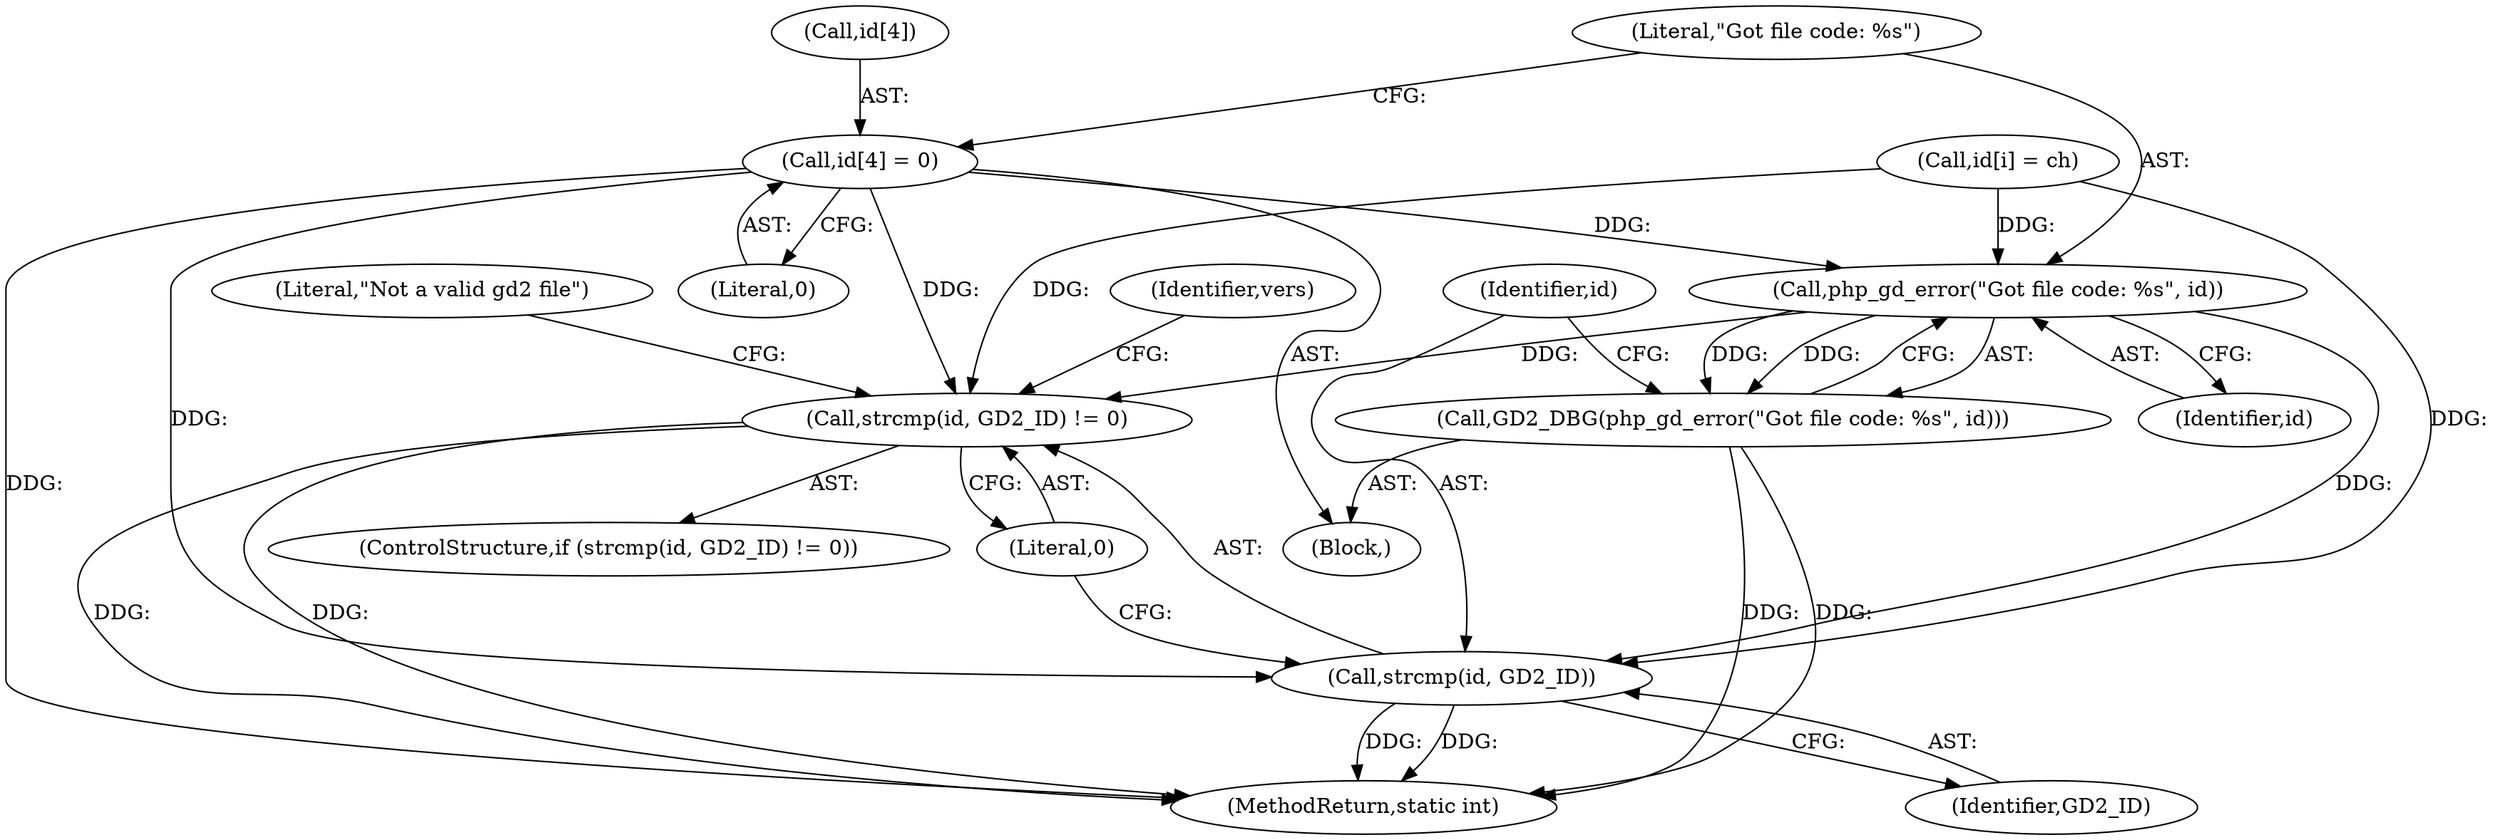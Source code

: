 digraph "0_php-src_7722455726bec8c53458a32851d2a87982cf0eac?w=1@array" {
"1000152" [label="(Call,id[4] = 0)"];
"1000158" [label="(Call,php_gd_error(\"Got file code: %s\", id))"];
"1000157" [label="(Call,GD2_DBG(php_gd_error(\"Got file code: %s\", id)))"];
"1000162" [label="(Call,strcmp(id, GD2_ID) != 0)"];
"1000163" [label="(Call,strcmp(id, GD2_ID))"];
"1000163" [label="(Call,strcmp(id, GD2_ID))"];
"1000153" [label="(Call,id[4])"];
"1000161" [label="(ControlStructure,if (strcmp(id, GD2_ID) != 0))"];
"1000152" [label="(Call,id[4] = 0)"];
"1000117" [label="(Block,)"];
"1000166" [label="(Literal,0)"];
"1000175" [label="(Identifier,vers)"];
"1000156" [label="(Literal,0)"];
"1000164" [label="(Identifier,id)"];
"1000170" [label="(Literal,\"Not a valid gd2 file\")"];
"1000159" [label="(Literal,\"Got file code: %s\")"];
"1000160" [label="(Identifier,id)"];
"1000158" [label="(Call,php_gd_error(\"Got file code: %s\", id))"];
"1000147" [label="(Call,id[i] = ch)"];
"1000162" [label="(Call,strcmp(id, GD2_ID) != 0)"];
"1000442" [label="(MethodReturn,static int)"];
"1000157" [label="(Call,GD2_DBG(php_gd_error(\"Got file code: %s\", id)))"];
"1000165" [label="(Identifier,GD2_ID)"];
"1000152" -> "1000117"  [label="AST: "];
"1000152" -> "1000156"  [label="CFG: "];
"1000153" -> "1000152"  [label="AST: "];
"1000156" -> "1000152"  [label="AST: "];
"1000159" -> "1000152"  [label="CFG: "];
"1000152" -> "1000442"  [label="DDG: "];
"1000152" -> "1000158"  [label="DDG: "];
"1000152" -> "1000162"  [label="DDG: "];
"1000152" -> "1000163"  [label="DDG: "];
"1000158" -> "1000157"  [label="AST: "];
"1000158" -> "1000160"  [label="CFG: "];
"1000159" -> "1000158"  [label="AST: "];
"1000160" -> "1000158"  [label="AST: "];
"1000157" -> "1000158"  [label="CFG: "];
"1000158" -> "1000157"  [label="DDG: "];
"1000158" -> "1000157"  [label="DDG: "];
"1000147" -> "1000158"  [label="DDG: "];
"1000158" -> "1000162"  [label="DDG: "];
"1000158" -> "1000163"  [label="DDG: "];
"1000157" -> "1000117"  [label="AST: "];
"1000164" -> "1000157"  [label="CFG: "];
"1000157" -> "1000442"  [label="DDG: "];
"1000157" -> "1000442"  [label="DDG: "];
"1000162" -> "1000161"  [label="AST: "];
"1000162" -> "1000166"  [label="CFG: "];
"1000163" -> "1000162"  [label="AST: "];
"1000166" -> "1000162"  [label="AST: "];
"1000170" -> "1000162"  [label="CFG: "];
"1000175" -> "1000162"  [label="CFG: "];
"1000162" -> "1000442"  [label="DDG: "];
"1000162" -> "1000442"  [label="DDG: "];
"1000147" -> "1000162"  [label="DDG: "];
"1000163" -> "1000165"  [label="CFG: "];
"1000164" -> "1000163"  [label="AST: "];
"1000165" -> "1000163"  [label="AST: "];
"1000166" -> "1000163"  [label="CFG: "];
"1000163" -> "1000442"  [label="DDG: "];
"1000163" -> "1000442"  [label="DDG: "];
"1000147" -> "1000163"  [label="DDG: "];
}
